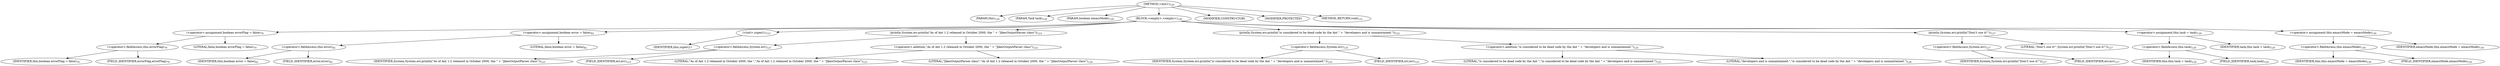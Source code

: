 digraph "&lt;init&gt;" {  
"112" [label = <(METHOD,&lt;init&gt;)<SUB>120</SUB>> ]
"6" [label = <(PARAM,this)<SUB>120</SUB>> ]
"113" [label = <(PARAM,Task task)<SUB>120</SUB>> ]
"114" [label = <(PARAM,boolean emacsMode)<SUB>120</SUB>> ]
"115" [label = <(BLOCK,&lt;empty&gt;,&lt;empty&gt;)<SUB>120</SUB>> ]
"116" [label = <(&lt;operator&gt;.assignment,boolean errorFlag = false)<SUB>79</SUB>> ]
"117" [label = <(&lt;operator&gt;.fieldAccess,this.errorFlag)<SUB>79</SUB>> ]
"118" [label = <(IDENTIFIER,this,boolean errorFlag = false)<SUB>79</SUB>> ]
"119" [label = <(FIELD_IDENTIFIER,errorFlag,errorFlag)<SUB>79</SUB>> ]
"120" [label = <(LITERAL,false,boolean errorFlag = false)<SUB>79</SUB>> ]
"121" [label = <(&lt;operator&gt;.assignment,boolean error = false)<SUB>82</SUB>> ]
"122" [label = <(&lt;operator&gt;.fieldAccess,this.error)<SUB>82</SUB>> ]
"123" [label = <(IDENTIFIER,this,boolean error = false)<SUB>82</SUB>> ]
"124" [label = <(FIELD_IDENTIFIER,error,error)<SUB>82</SUB>> ]
"125" [label = <(LITERAL,false,boolean error = false)<SUB>82</SUB>> ]
"126" [label = <(&lt;init&gt;,super();)<SUB>121</SUB>> ]
"5" [label = <(IDENTIFIER,this,super();)> ]
"127" [label = <(println,System.err.println(&quot;As of Ant 1.2 released in October 2000, the &quot; + &quot;JikesOutputParser class&quot;))<SUB>123</SUB>> ]
"128" [label = <(&lt;operator&gt;.fieldAccess,System.err)<SUB>123</SUB>> ]
"129" [label = <(IDENTIFIER,System,System.err.println(&quot;As of Ant 1.2 released in October 2000, the &quot; + &quot;JikesOutputParser class&quot;))<SUB>123</SUB>> ]
"130" [label = <(FIELD_IDENTIFIER,err,err)<SUB>123</SUB>> ]
"131" [label = <(&lt;operator&gt;.addition,&quot;As of Ant 1.2 released in October 2000, the &quot; + &quot;JikesOutputParser class&quot;)<SUB>123</SUB>> ]
"132" [label = <(LITERAL,&quot;As of Ant 1.2 released in October 2000, the &quot;,&quot;As of Ant 1.2 released in October 2000, the &quot; + &quot;JikesOutputParser class&quot;)<SUB>123</SUB>> ]
"133" [label = <(LITERAL,&quot;JikesOutputParser class&quot;,&quot;As of Ant 1.2 released in October 2000, the &quot; + &quot;JikesOutputParser class&quot;)<SUB>124</SUB>> ]
"134" [label = <(println,System.err.println(&quot;is considered to be dead code by the Ant &quot; + &quot;developers and is unmaintained.&quot;))<SUB>125</SUB>> ]
"135" [label = <(&lt;operator&gt;.fieldAccess,System.err)<SUB>125</SUB>> ]
"136" [label = <(IDENTIFIER,System,System.err.println(&quot;is considered to be dead code by the Ant &quot; + &quot;developers and is unmaintained.&quot;))<SUB>125</SUB>> ]
"137" [label = <(FIELD_IDENTIFIER,err,err)<SUB>125</SUB>> ]
"138" [label = <(&lt;operator&gt;.addition,&quot;is considered to be dead code by the Ant &quot; + &quot;developers and is unmaintained.&quot;)<SUB>125</SUB>> ]
"139" [label = <(LITERAL,&quot;is considered to be dead code by the Ant &quot;,&quot;is considered to be dead code by the Ant &quot; + &quot;developers and is unmaintained.&quot;)<SUB>125</SUB>> ]
"140" [label = <(LITERAL,&quot;developers and is unmaintained.&quot;,&quot;is considered to be dead code by the Ant &quot; + &quot;developers and is unmaintained.&quot;)<SUB>126</SUB>> ]
"141" [label = <(println,System.err.println(&quot;Don\'t use it!&quot;))<SUB>127</SUB>> ]
"142" [label = <(&lt;operator&gt;.fieldAccess,System.err)<SUB>127</SUB>> ]
"143" [label = <(IDENTIFIER,System,System.err.println(&quot;Don\'t use it!&quot;))<SUB>127</SUB>> ]
"144" [label = <(FIELD_IDENTIFIER,err,err)<SUB>127</SUB>> ]
"145" [label = <(LITERAL,&quot;Don\'t use it!&quot;,System.err.println(&quot;Don\'t use it!&quot;))<SUB>127</SUB>> ]
"146" [label = <(&lt;operator&gt;.assignment,this.task = task)<SUB>129</SUB>> ]
"147" [label = <(&lt;operator&gt;.fieldAccess,this.task)<SUB>129</SUB>> ]
"7" [label = <(IDENTIFIER,this,this.task = task)<SUB>129</SUB>> ]
"148" [label = <(FIELD_IDENTIFIER,task,task)<SUB>129</SUB>> ]
"149" [label = <(IDENTIFIER,task,this.task = task)<SUB>129</SUB>> ]
"150" [label = <(&lt;operator&gt;.assignment,this.emacsMode = emacsMode)<SUB>130</SUB>> ]
"151" [label = <(&lt;operator&gt;.fieldAccess,this.emacsMode)<SUB>130</SUB>> ]
"8" [label = <(IDENTIFIER,this,this.emacsMode = emacsMode)<SUB>130</SUB>> ]
"152" [label = <(FIELD_IDENTIFIER,emacsMode,emacsMode)<SUB>130</SUB>> ]
"153" [label = <(IDENTIFIER,emacsMode,this.emacsMode = emacsMode)<SUB>130</SUB>> ]
"154" [label = <(MODIFIER,CONSTRUCTOR)> ]
"155" [label = <(MODIFIER,PROTECTED)> ]
"156" [label = <(METHOD_RETURN,void)<SUB>131</SUB>> ]
  "112" -> "6" 
  "112" -> "113" 
  "112" -> "114" 
  "112" -> "115" 
  "112" -> "154" 
  "112" -> "155" 
  "112" -> "156" 
  "115" -> "116" 
  "115" -> "121" 
  "115" -> "126" 
  "115" -> "127" 
  "115" -> "134" 
  "115" -> "141" 
  "115" -> "146" 
  "115" -> "150" 
  "116" -> "117" 
  "116" -> "120" 
  "117" -> "118" 
  "117" -> "119" 
  "121" -> "122" 
  "121" -> "125" 
  "122" -> "123" 
  "122" -> "124" 
  "126" -> "5" 
  "127" -> "128" 
  "127" -> "131" 
  "128" -> "129" 
  "128" -> "130" 
  "131" -> "132" 
  "131" -> "133" 
  "134" -> "135" 
  "134" -> "138" 
  "135" -> "136" 
  "135" -> "137" 
  "138" -> "139" 
  "138" -> "140" 
  "141" -> "142" 
  "141" -> "145" 
  "142" -> "143" 
  "142" -> "144" 
  "146" -> "147" 
  "146" -> "149" 
  "147" -> "7" 
  "147" -> "148" 
  "150" -> "151" 
  "150" -> "153" 
  "151" -> "8" 
  "151" -> "152" 
}

